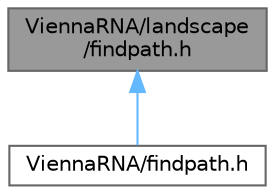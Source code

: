 digraph "ViennaRNA/landscape/findpath.h"
{
 // INTERACTIVE_SVG=YES
 // LATEX_PDF_SIZE
  bgcolor="transparent";
  edge [fontname=Helvetica,fontsize=10,labelfontname=Helvetica,labelfontsize=10];
  node [fontname=Helvetica,fontsize=10,shape=box,height=0.2,width=0.4];
  Node1 [label="ViennaRNA/landscape\l/findpath.h",height=0.2,width=0.4,color="gray40", fillcolor="grey60", style="filled", fontcolor="black",tooltip="A breadth-first search heuristic for optimal direct folding paths."];
  Node1 -> Node2 [dir="back",color="steelblue1",style="solid"];
  Node2 [label="ViennaRNA/findpath.h",height=0.2,width=0.4,color="grey40", fillcolor="white", style="filled",URL="$findpath_8h.html",tooltip="Use ViennaRNA/landscape/findpath.h instead."];
}

